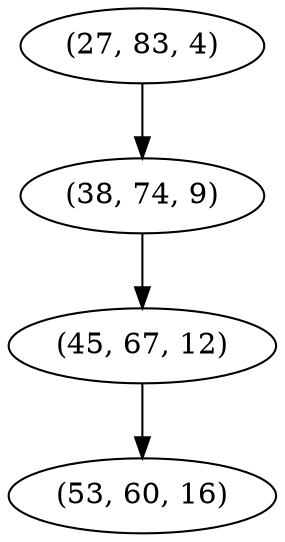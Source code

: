digraph tree {
    "(27, 83, 4)";
    "(38, 74, 9)";
    "(45, 67, 12)";
    "(53, 60, 16)";
    "(27, 83, 4)" -> "(38, 74, 9)";
    "(38, 74, 9)" -> "(45, 67, 12)";
    "(45, 67, 12)" -> "(53, 60, 16)";
}
